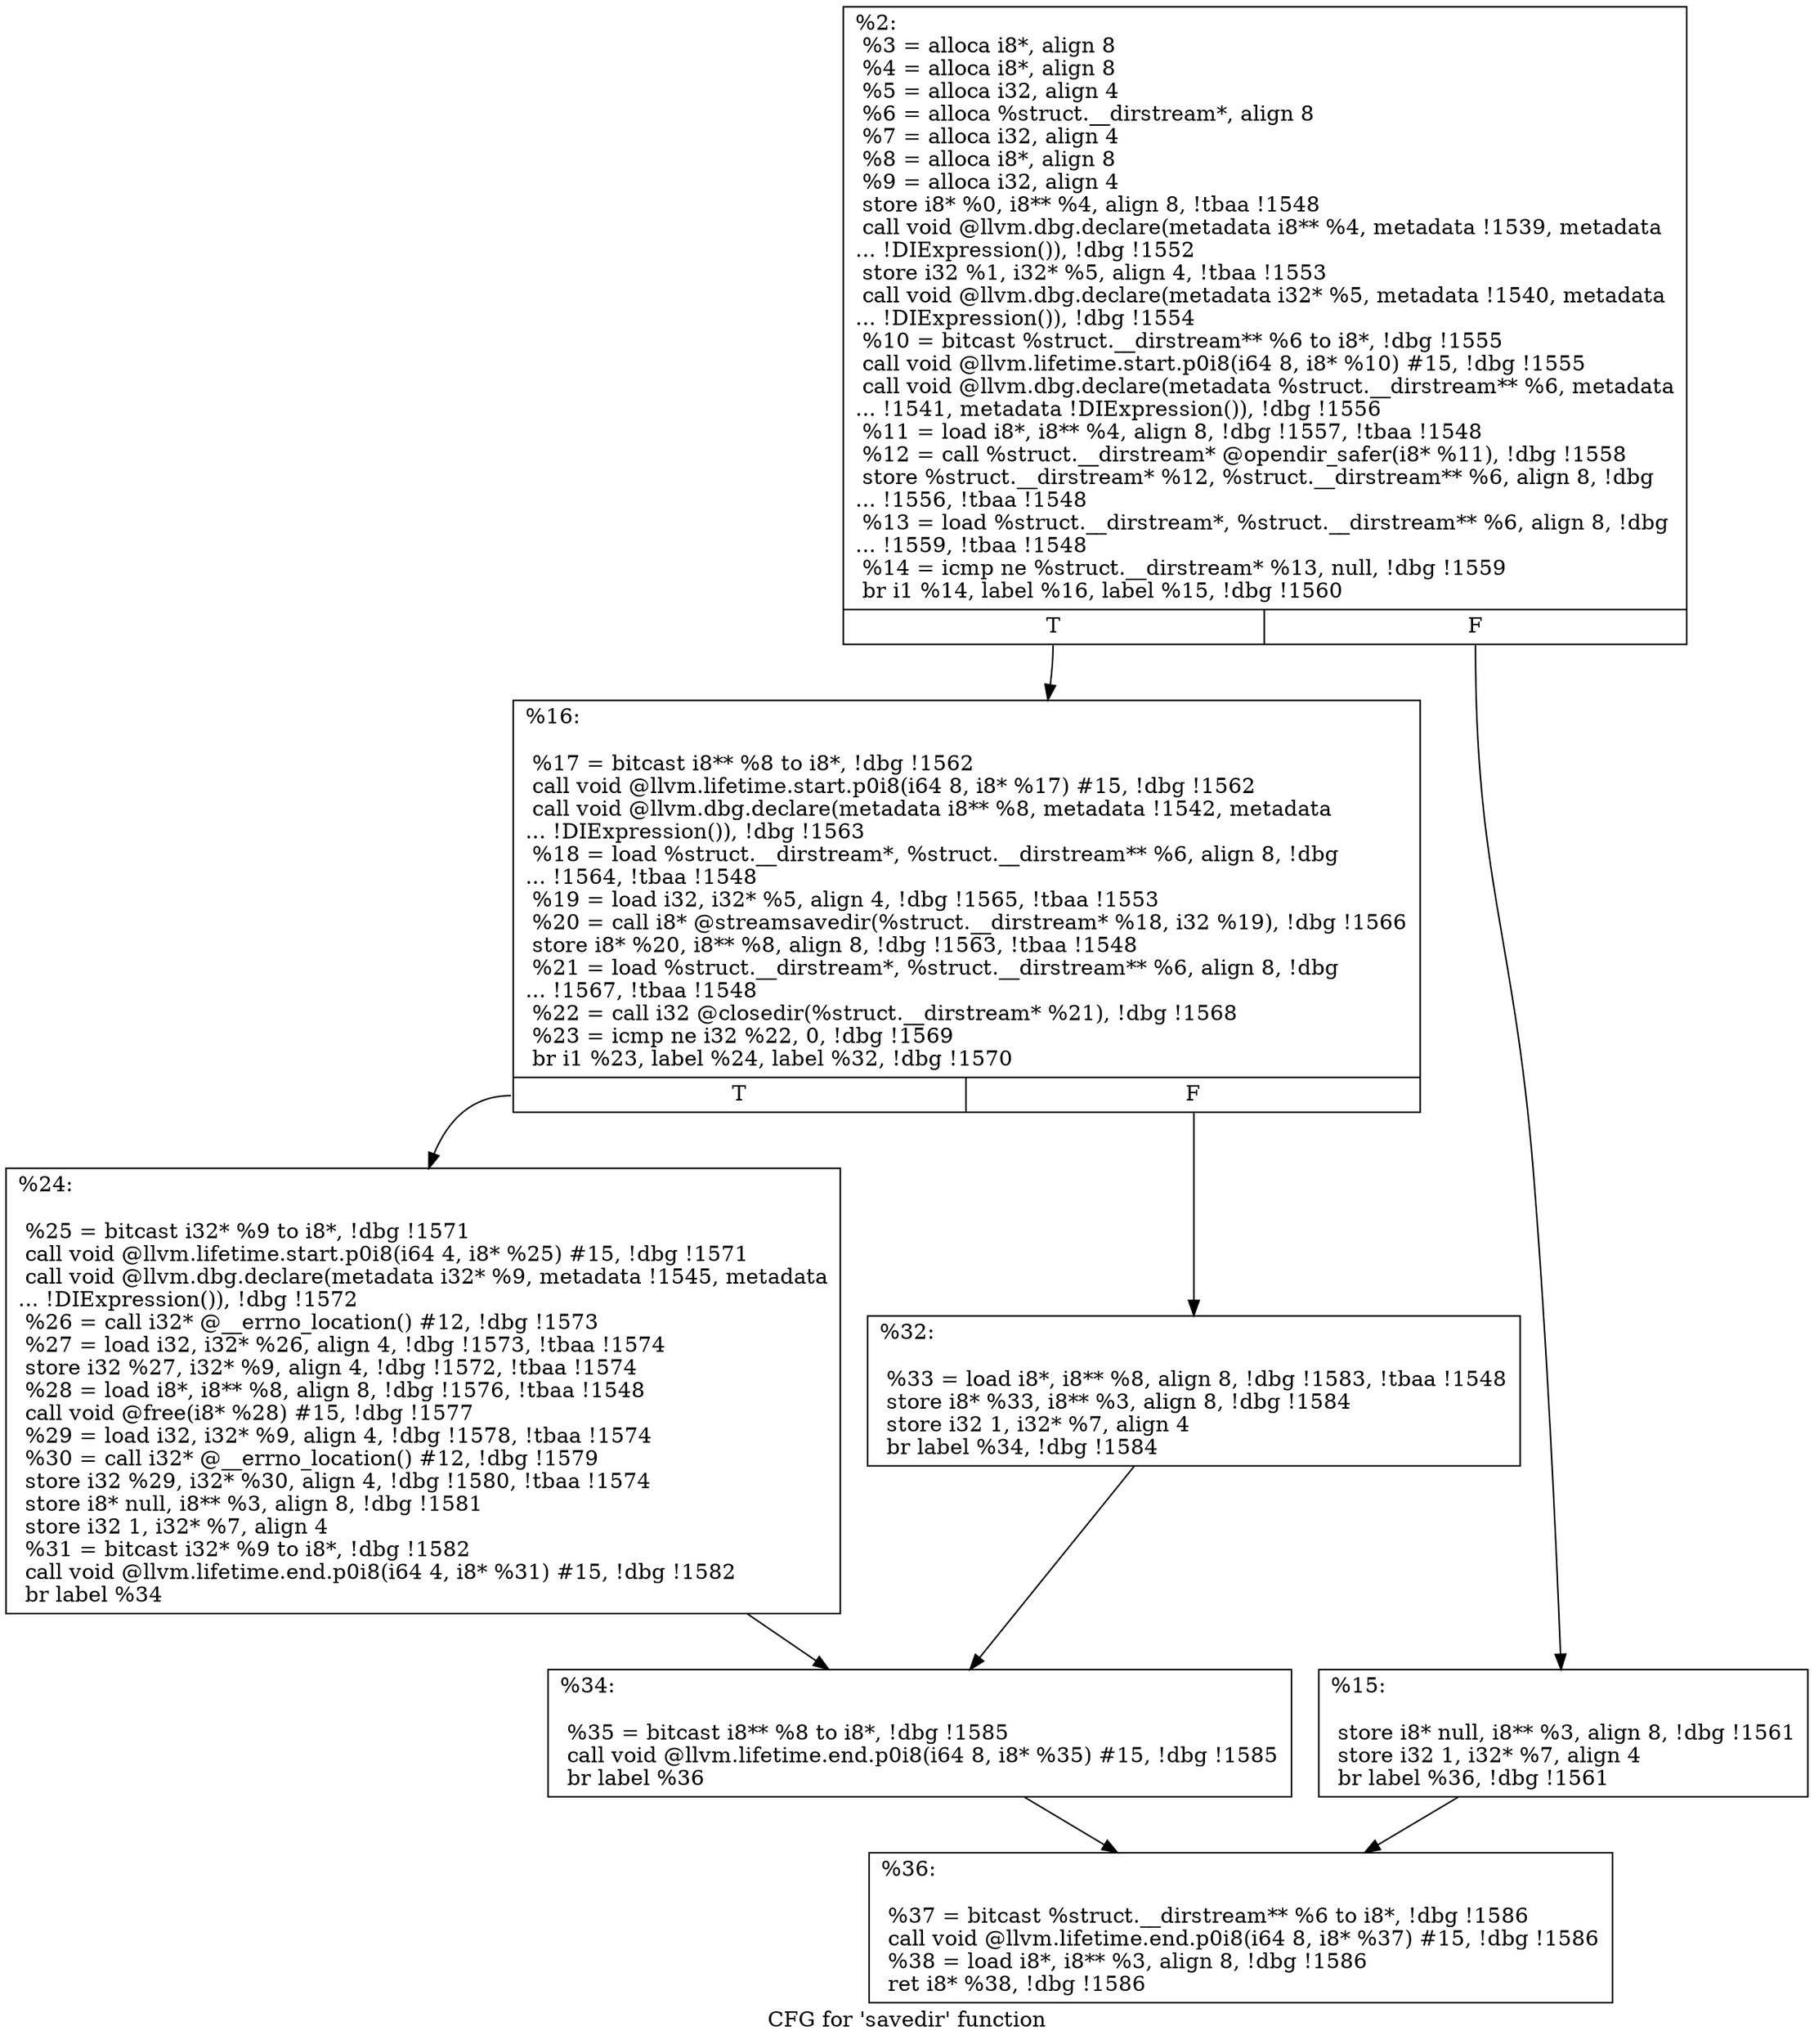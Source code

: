 digraph "CFG for 'savedir' function" {
	label="CFG for 'savedir' function";

	Node0x2aa9e10 [shape=record,label="{%2:\l  %3 = alloca i8*, align 8\l  %4 = alloca i8*, align 8\l  %5 = alloca i32, align 4\l  %6 = alloca %struct.__dirstream*, align 8\l  %7 = alloca i32, align 4\l  %8 = alloca i8*, align 8\l  %9 = alloca i32, align 4\l  store i8* %0, i8** %4, align 8, !tbaa !1548\l  call void @llvm.dbg.declare(metadata i8** %4, metadata !1539, metadata\l... !DIExpression()), !dbg !1552\l  store i32 %1, i32* %5, align 4, !tbaa !1553\l  call void @llvm.dbg.declare(metadata i32* %5, metadata !1540, metadata\l... !DIExpression()), !dbg !1554\l  %10 = bitcast %struct.__dirstream** %6 to i8*, !dbg !1555\l  call void @llvm.lifetime.start.p0i8(i64 8, i8* %10) #15, !dbg !1555\l  call void @llvm.dbg.declare(metadata %struct.__dirstream** %6, metadata\l... !1541, metadata !DIExpression()), !dbg !1556\l  %11 = load i8*, i8** %4, align 8, !dbg !1557, !tbaa !1548\l  %12 = call %struct.__dirstream* @opendir_safer(i8* %11), !dbg !1558\l  store %struct.__dirstream* %12, %struct.__dirstream** %6, align 8, !dbg\l... !1556, !tbaa !1548\l  %13 = load %struct.__dirstream*, %struct.__dirstream** %6, align 8, !dbg\l... !1559, !tbaa !1548\l  %14 = icmp ne %struct.__dirstream* %13, null, !dbg !1559\l  br i1 %14, label %16, label %15, !dbg !1560\l|{<s0>T|<s1>F}}"];
	Node0x2aa9e10:s0 -> Node0x2aa9f50;
	Node0x2aa9e10:s1 -> Node0x2aa9f00;
	Node0x2aa9f00 [shape=record,label="{%15:\l\l  store i8* null, i8** %3, align 8, !dbg !1561\l  store i32 1, i32* %7, align 4\l  br label %36, !dbg !1561\l}"];
	Node0x2aa9f00 -> Node0x2aaa090;
	Node0x2aa9f50 [shape=record,label="{%16:\l\l  %17 = bitcast i8** %8 to i8*, !dbg !1562\l  call void @llvm.lifetime.start.p0i8(i64 8, i8* %17) #15, !dbg !1562\l  call void @llvm.dbg.declare(metadata i8** %8, metadata !1542, metadata\l... !DIExpression()), !dbg !1563\l  %18 = load %struct.__dirstream*, %struct.__dirstream** %6, align 8, !dbg\l... !1564, !tbaa !1548\l  %19 = load i32, i32* %5, align 4, !dbg !1565, !tbaa !1553\l  %20 = call i8* @streamsavedir(%struct.__dirstream* %18, i32 %19), !dbg !1566\l  store i8* %20, i8** %8, align 8, !dbg !1563, !tbaa !1548\l  %21 = load %struct.__dirstream*, %struct.__dirstream** %6, align 8, !dbg\l... !1567, !tbaa !1548\l  %22 = call i32 @closedir(%struct.__dirstream* %21), !dbg !1568\l  %23 = icmp ne i32 %22, 0, !dbg !1569\l  br i1 %23, label %24, label %32, !dbg !1570\l|{<s0>T|<s1>F}}"];
	Node0x2aa9f50:s0 -> Node0x2aa9fa0;
	Node0x2aa9f50:s1 -> Node0x2aa9ff0;
	Node0x2aa9fa0 [shape=record,label="{%24:\l\l  %25 = bitcast i32* %9 to i8*, !dbg !1571\l  call void @llvm.lifetime.start.p0i8(i64 4, i8* %25) #15, !dbg !1571\l  call void @llvm.dbg.declare(metadata i32* %9, metadata !1545, metadata\l... !DIExpression()), !dbg !1572\l  %26 = call i32* @__errno_location() #12, !dbg !1573\l  %27 = load i32, i32* %26, align 4, !dbg !1573, !tbaa !1574\l  store i32 %27, i32* %9, align 4, !dbg !1572, !tbaa !1574\l  %28 = load i8*, i8** %8, align 8, !dbg !1576, !tbaa !1548\l  call void @free(i8* %28) #15, !dbg !1577\l  %29 = load i32, i32* %9, align 4, !dbg !1578, !tbaa !1574\l  %30 = call i32* @__errno_location() #12, !dbg !1579\l  store i32 %29, i32* %30, align 4, !dbg !1580, !tbaa !1574\l  store i8* null, i8** %3, align 8, !dbg !1581\l  store i32 1, i32* %7, align 4\l  %31 = bitcast i32* %9 to i8*, !dbg !1582\l  call void @llvm.lifetime.end.p0i8(i64 4, i8* %31) #15, !dbg !1582\l  br label %34\l}"];
	Node0x2aa9fa0 -> Node0x2aaa040;
	Node0x2aa9ff0 [shape=record,label="{%32:\l\l  %33 = load i8*, i8** %8, align 8, !dbg !1583, !tbaa !1548\l  store i8* %33, i8** %3, align 8, !dbg !1584\l  store i32 1, i32* %7, align 4\l  br label %34, !dbg !1584\l}"];
	Node0x2aa9ff0 -> Node0x2aaa040;
	Node0x2aaa040 [shape=record,label="{%34:\l\l  %35 = bitcast i8** %8 to i8*, !dbg !1585\l  call void @llvm.lifetime.end.p0i8(i64 8, i8* %35) #15, !dbg !1585\l  br label %36\l}"];
	Node0x2aaa040 -> Node0x2aaa090;
	Node0x2aaa090 [shape=record,label="{%36:\l\l  %37 = bitcast %struct.__dirstream** %6 to i8*, !dbg !1586\l  call void @llvm.lifetime.end.p0i8(i64 8, i8* %37) #15, !dbg !1586\l  %38 = load i8*, i8** %3, align 8, !dbg !1586\l  ret i8* %38, !dbg !1586\l}"];
}
